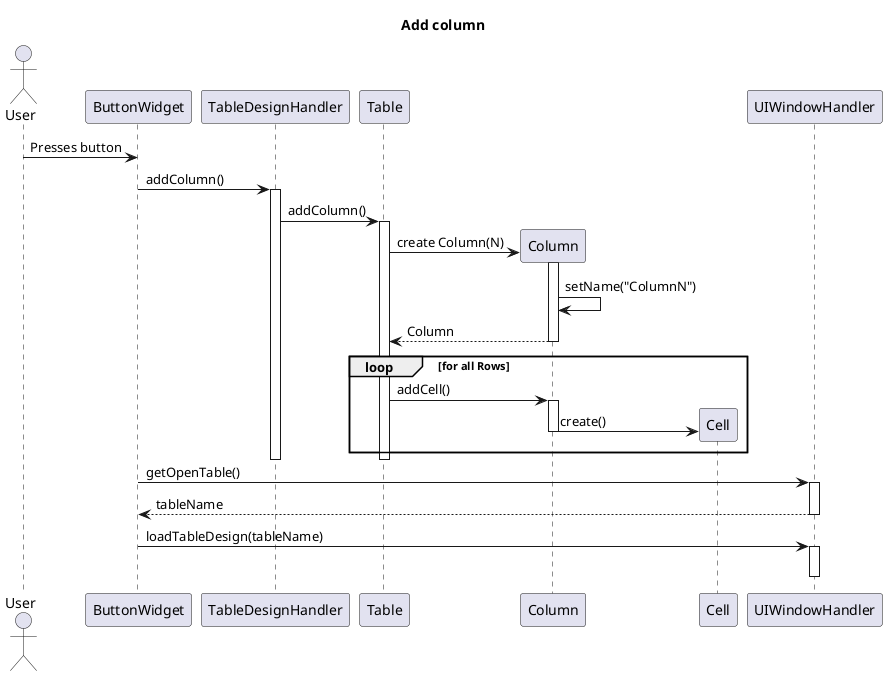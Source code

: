 @startuml
title Add column
Actor User

User->ButtonWidget: Presses button
ButtonWidget -> TableDesignHandler: addColumn()
activate TableDesignHandler
TableDesignHandler -> Table: addColumn()
activate Table
create Column
Table -> Column: create Column(N)
activate Column
Column -> Column: setName("ColumnN")
return Column
loop for all Rows
    Table -> Column: addCell()
    activate Column
    create Cell
    Column -> Cell: create()
    deactivate Column
end
deactivate Table
deactivate TableDesignHandler
ButtonWidget -> UIWindowHandler: getOpenTable()
activate UIWindowHandler
ButtonWidget <-- UIWindowHandler: tableName
deactivate UIWindowHandler
ButtonWidget -> UIWindowHandler: loadTableDesign(tableName)
activate UIWindowHandler
deactivate UIWindowHandler

@enduml
